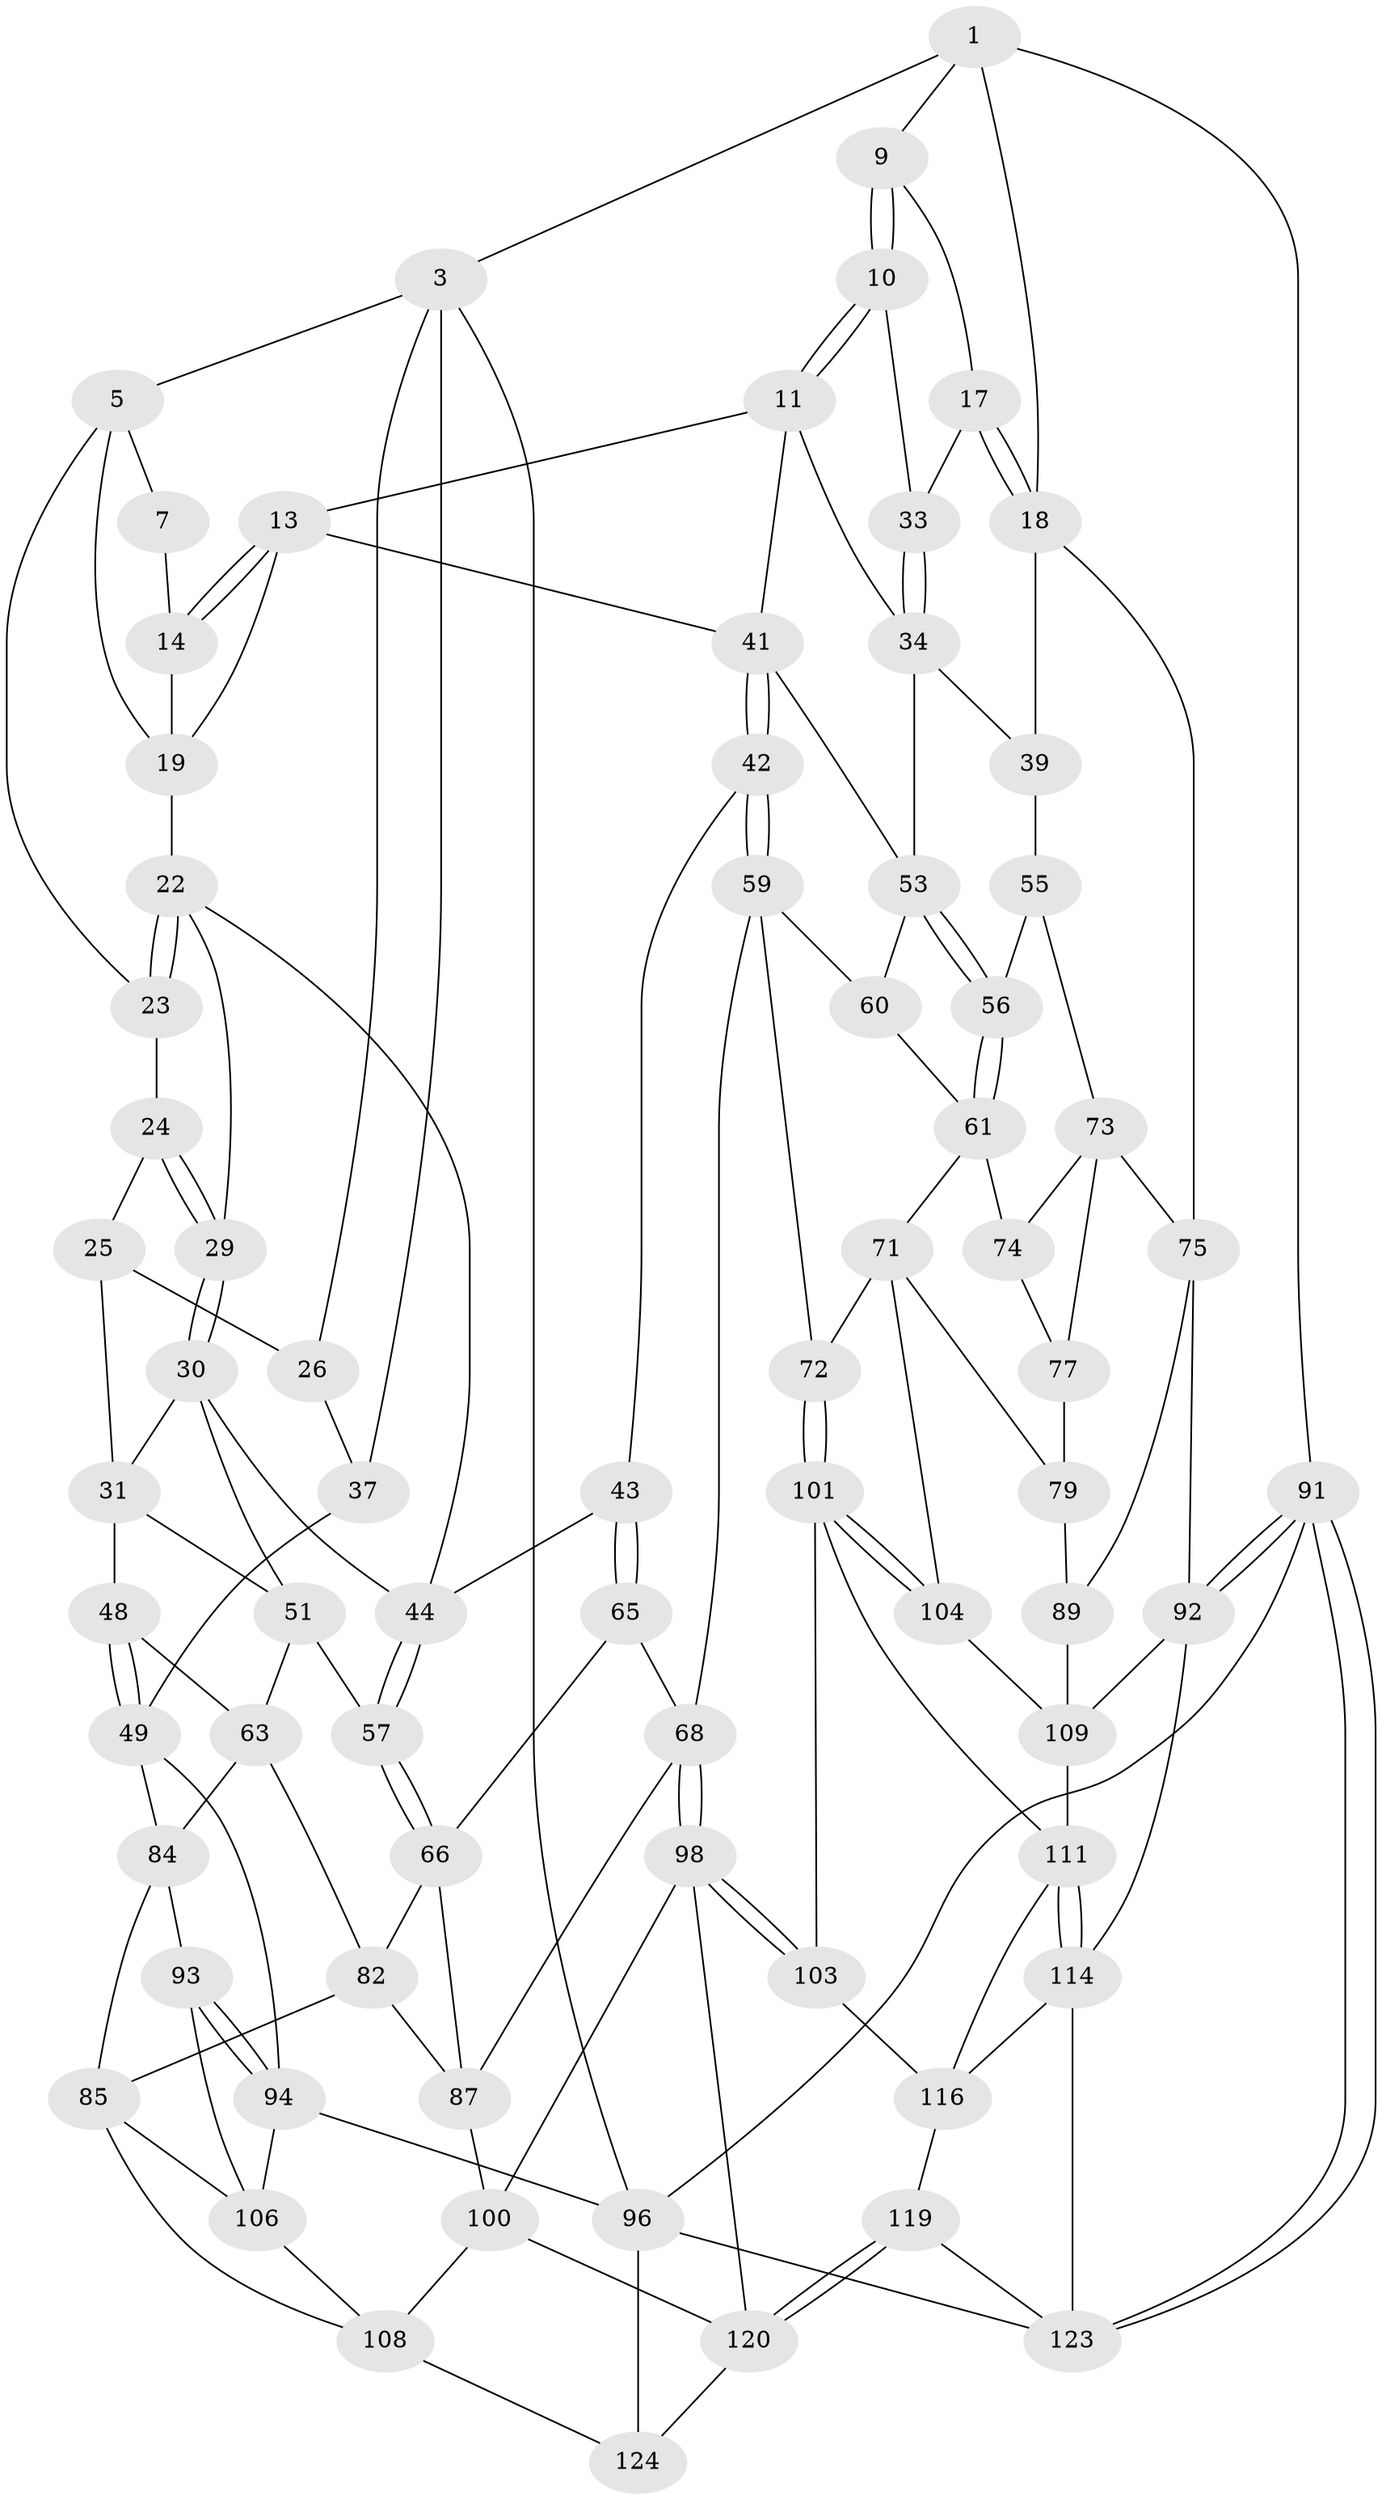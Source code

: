 // original degree distribution, {3: 0.015873015873015872, 6: 0.19047619047619047, 5: 0.5873015873015873, 4: 0.20634920634920634}
// Generated by graph-tools (version 1.1) at 2025/42/03/06/25 10:42:27]
// undirected, 74 vertices, 158 edges
graph export_dot {
graph [start="1"]
  node [color=gray90,style=filled];
  1 [pos="+0.8430867899101501+0",super="+2"];
  3 [pos="+0+0",super="+4"];
  5 [pos="+0.18646112985514898+0",super="+6"];
  7 [pos="+0.34099893205477033+0",super="+8"];
  9 [pos="+0.8447451110084574+0",super="+16"];
  10 [pos="+0.770325974532347+0.06633940148585594",super="+20"];
  11 [pos="+0.6922598562329636+0.1550691554709049",super="+12"];
  13 [pos="+0.6140588060605453+0.10642343092413778",super="+36"];
  14 [pos="+0.597589426047499+0.07962206236228832",super="+15"];
  17 [pos="+1+0.08484333178043418"];
  18 [pos="+1+0.07952475510658175",super="+38"];
  19 [pos="+0.45016500226910455+0.09067170320923316",super="+21"];
  22 [pos="+0.3147097923716959+0.12379921826658688",super="+32"];
  23 [pos="+0.19272104607351015+0"];
  24 [pos="+0.13500728302542742+0.050299167894942404"];
  25 [pos="+0.08397374087551591+0.0956960221068656",super="+27"];
  26 [pos="+0.059576535741366975+0.10243739192233293",super="+28"];
  29 [pos="+0.14919483331834163+0.13440346650252327"];
  30 [pos="+0.12905119111934654+0.19633804525969972",super="+46"];
  31 [pos="+0.10697359830891275+0.2085390071029309",super="+47"];
  33 [pos="+0.9123673116800803+0.12380688568312148"];
  34 [pos="+0.8876322221047532+0.18962849664280676",super="+35"];
  37 [pos="+0+0.09869165243728094"];
  39 [pos="+1+0.2913687444226597",super="+40"];
  41 [pos="+0.4593515100244495+0.29591942413571465",super="+52"];
  42 [pos="+0.4587366177529035+0.2976885646514869"];
  43 [pos="+0.42069304092100523+0.3120892709508541"];
  44 [pos="+0.3629360901281274+0.29962355324372586",super="+45"];
  48 [pos="+0.060271574823454556+0.30870583615985003"];
  49 [pos="+0+0.36005350932700414",super="+50"];
  51 [pos="+0.2156779567821689+0.32399358137092166",super="+58"];
  53 [pos="+0.7412033955833837+0.3347535840264545",super="+54"];
  55 [pos="+0.8599714164333746+0.3277535432686153",super="+70"];
  56 [pos="+0.7439957574701804+0.3410499939082771"];
  57 [pos="+0.2503536669298232+0.4171814377312134"];
  59 [pos="+0.5023366714411778+0.34455273561214406",super="+67"];
  60 [pos="+0.5924134956925639+0.32319011865322034"];
  61 [pos="+0.7328906253857722+0.37324602364185194",super="+62"];
  63 [pos="+0.215114070205579+0.4205220314246569",super="+64"];
  65 [pos="+0.3963000644743503+0.3862907289173981"];
  66 [pos="+0.29844987163019754+0.4574718012033452",super="+81"];
  68 [pos="+0.49463443465970675+0.5257707894442659",super="+69"];
  71 [pos="+0.640169868216974+0.5059215448149991",super="+80"];
  72 [pos="+0.5843005893334389+0.5212037430279349"];
  73 [pos="+0.8991098119356099+0.4166372040602023",super="+76"];
  74 [pos="+0.8158940124724778+0.44040112621289323"];
  75 [pos="+1+0.5119025591318414",super="+88"];
  77 [pos="+0.8757389313521032+0.511408259747939",super="+78"];
  79 [pos="+0.7997184335255322+0.5991719430199877",super="+90"];
  82 [pos="+0.23408158600369658+0.6143475731790161",super="+83"];
  84 [pos="+0.1124246797333987+0.5027674410714206",super="+86"];
  85 [pos="+0.15032273583740227+0.5927590303651042",super="+105"];
  87 [pos="+0.41750110044727695+0.5427392284897996",super="+97"];
  89 [pos="+1+0.6292772153140591"];
  91 [pos="+1+1"];
  92 [pos="+1+1",super="+113"];
  93 [pos="+0.0028144992827605943+0.654995015591914"];
  94 [pos="+0+0.6774285547764752",super="+95"];
  96 [pos="+0+1",super="+126"];
  98 [pos="+0.4616305077321789+0.7115217542244423",super="+99"];
  100 [pos="+0.31669910137040147+0.7045152497209561",super="+107"];
  101 [pos="+0.5821515380041046+0.676946010558875",super="+102"];
  103 [pos="+0.5595775825682657+0.7476146919851496"];
  104 [pos="+0.7896802446359907+0.6654604097501288"];
  106 [pos="+0.08263212202397997+0.7445095689289072",super="+115"];
  108 [pos="+0.17921192926578092+0.7785963815256334",super="+121"];
  109 [pos="+0.9275481505664048+0.7349892185599275",super="+110"];
  111 [pos="+0.7817777818805274+0.7015807798748941",super="+112"];
  114 [pos="+0.8709293287341107+0.8389836454029443",super="+118"];
  116 [pos="+0.6528352081576397+0.8934210694824669",super="+117"];
  119 [pos="+0.5772153161792443+0.9777195406714447"];
  120 [pos="+0.4533067962968122+0.833043446222093",super="+122"];
  123 [pos="+1+1",super="+125"];
  124 [pos="+0.31724269236850006+0.9695594450081652"];
  1 -- 9;
  1 -- 3;
  1 -- 18;
  1 -- 91;
  3 -- 37;
  3 -- 96;
  3 -- 26;
  3 -- 5;
  5 -- 23;
  5 -- 19;
  5 -- 7;
  7 -- 14 [weight=2];
  9 -- 10 [weight=2];
  9 -- 10;
  9 -- 17;
  10 -- 11;
  10 -- 11;
  10 -- 33;
  11 -- 34;
  11 -- 41;
  11 -- 13;
  13 -- 14;
  13 -- 14;
  13 -- 41;
  13 -- 19;
  14 -- 19;
  17 -- 18;
  17 -- 18;
  17 -- 33;
  18 -- 75;
  18 -- 39;
  19 -- 22;
  22 -- 23;
  22 -- 23;
  22 -- 44;
  22 -- 29;
  23 -- 24;
  24 -- 25;
  24 -- 29;
  24 -- 29;
  25 -- 26 [weight=2];
  25 -- 31;
  26 -- 37;
  29 -- 30;
  29 -- 30;
  30 -- 31;
  30 -- 51;
  30 -- 44;
  31 -- 48;
  31 -- 51;
  33 -- 34;
  33 -- 34;
  34 -- 53;
  34 -- 39;
  37 -- 49;
  39 -- 55 [weight=2];
  41 -- 42;
  41 -- 42;
  41 -- 53;
  42 -- 43;
  42 -- 59;
  42 -- 59;
  43 -- 44;
  43 -- 65;
  43 -- 65;
  44 -- 57;
  44 -- 57;
  48 -- 49;
  48 -- 49;
  48 -- 63;
  49 -- 84;
  49 -- 94;
  51 -- 57;
  51 -- 63;
  53 -- 56;
  53 -- 56;
  53 -- 60;
  55 -- 56;
  55 -- 73;
  56 -- 61;
  56 -- 61;
  57 -- 66;
  57 -- 66;
  59 -- 60;
  59 -- 72;
  59 -- 68;
  60 -- 61;
  61 -- 74;
  61 -- 71;
  63 -- 84;
  63 -- 82;
  65 -- 66;
  65 -- 68;
  66 -- 82;
  66 -- 87;
  68 -- 98;
  68 -- 98;
  68 -- 87;
  71 -- 72;
  71 -- 104;
  71 -- 79;
  72 -- 101;
  72 -- 101;
  73 -- 74;
  73 -- 75;
  73 -- 77;
  74 -- 77;
  75 -- 89;
  75 -- 92;
  77 -- 79 [weight=2];
  79 -- 89;
  82 -- 87;
  82 -- 85;
  84 -- 93;
  84 -- 85;
  85 -- 106;
  85 -- 108;
  87 -- 100;
  89 -- 109;
  91 -- 92;
  91 -- 92;
  91 -- 123;
  91 -- 123;
  91 -- 96;
  92 -- 114;
  92 -- 109;
  93 -- 94;
  93 -- 94;
  93 -- 106;
  94 -- 96;
  94 -- 106;
  96 -- 123;
  96 -- 124;
  98 -- 103;
  98 -- 103;
  98 -- 120;
  98 -- 100;
  100 -- 120;
  100 -- 108;
  101 -- 104;
  101 -- 104;
  101 -- 103;
  101 -- 111;
  103 -- 116;
  104 -- 109;
  106 -- 108;
  108 -- 124;
  109 -- 111;
  111 -- 114;
  111 -- 114;
  111 -- 116;
  114 -- 123;
  114 -- 116;
  116 -- 119;
  119 -- 120;
  119 -- 120;
  119 -- 123;
  120 -- 124;
}
